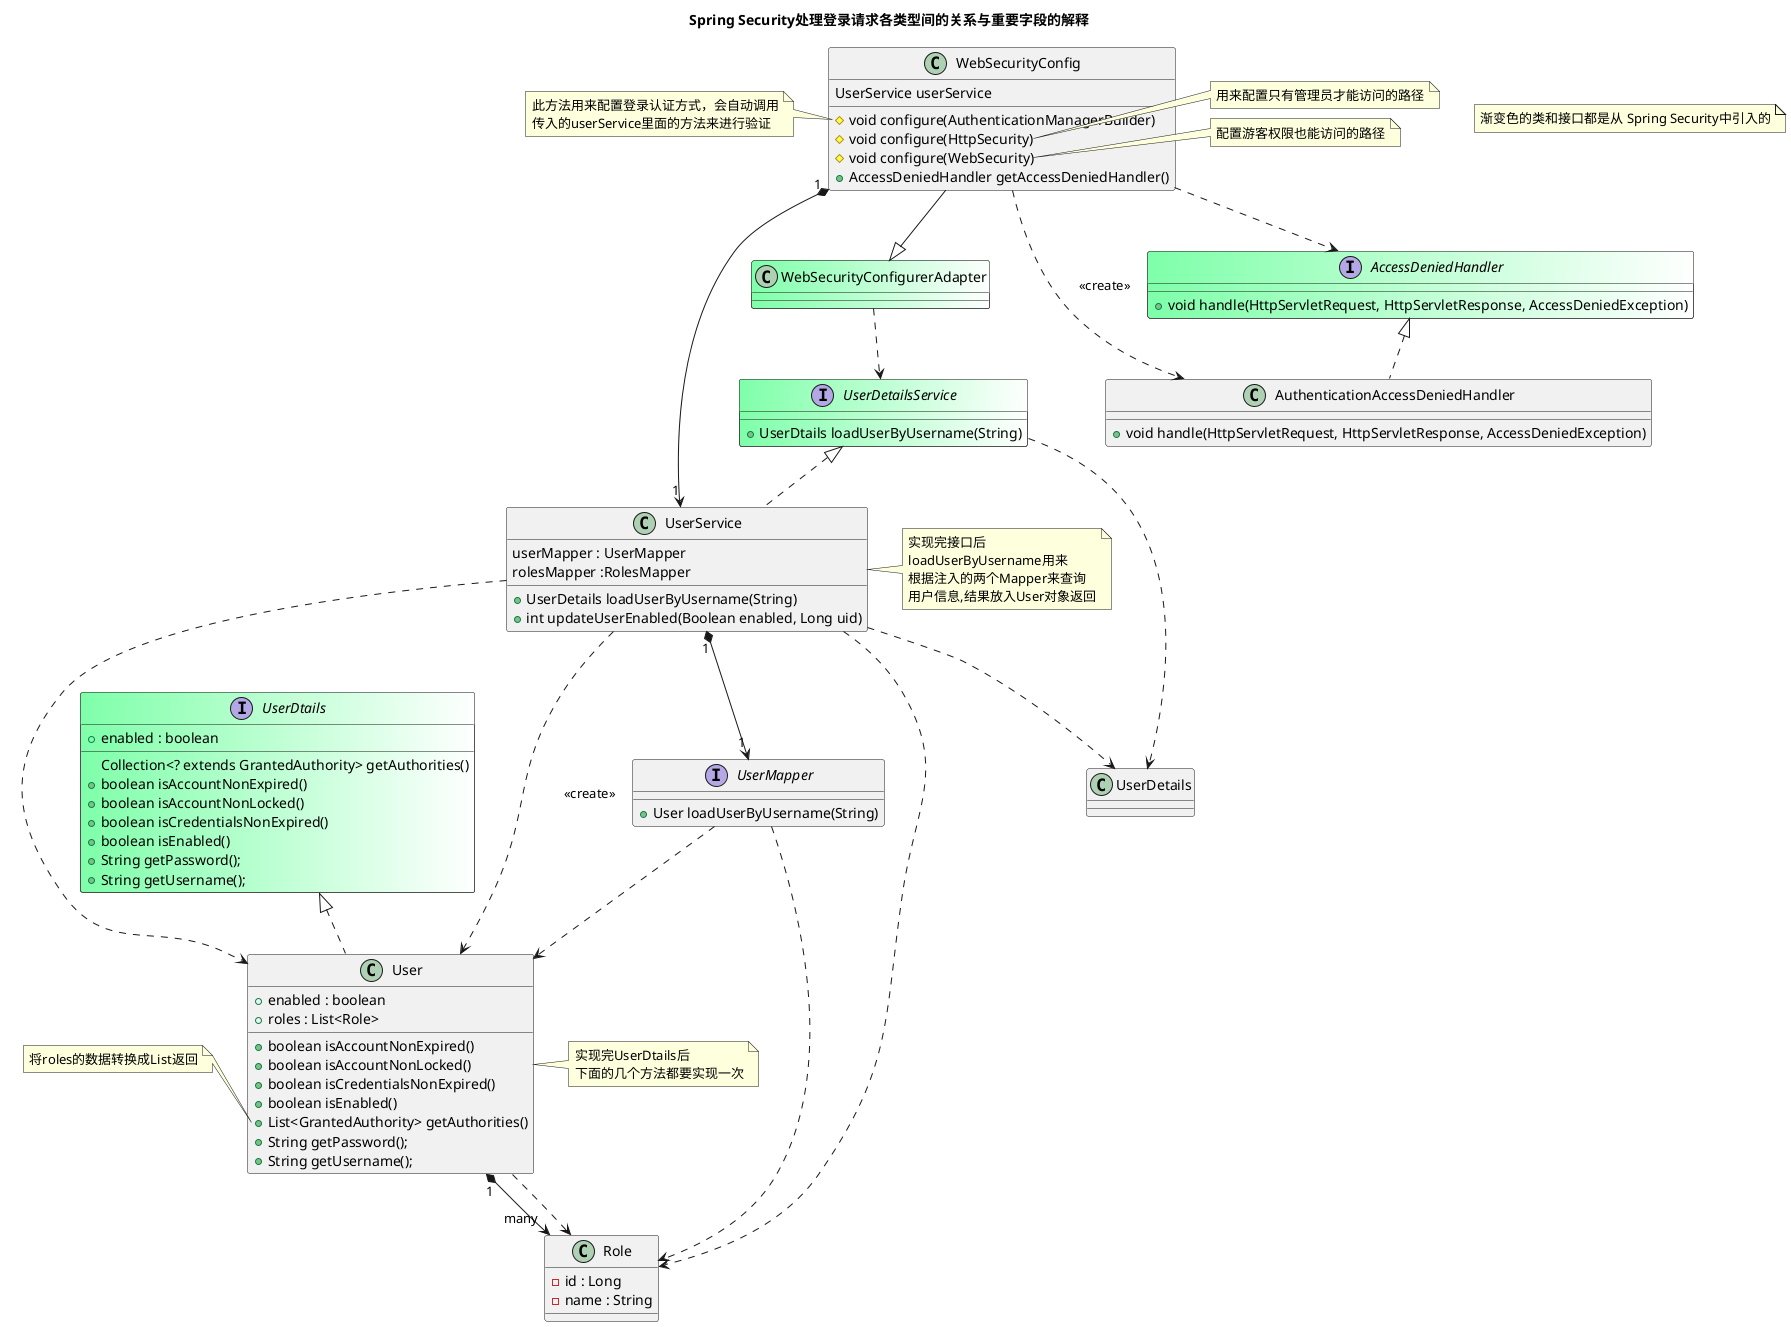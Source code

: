 @startuml
'https://plantuml.com/class-diagram
title Spring Security处理登录请求各类型间的关系与重要字段的解释
note “渐变色的类和接口都是从 Spring Security中引入的” as N1







interface UserDtails #back:7FFFAA|white;header:7FFFAA/white{
Collection<? extends GrantedAuthority> getAuthorities()
+enabled : boolean
+boolean isAccountNonExpired()
+boolean isAccountNonLocked()
+boolean isCredentialsNonExpired()
+boolean isEnabled()
+String getPassword();
+String getUsername();
}

class User implements UserDtails
User "1"*-->"many" Role
User ..> Role
class User {
+enabled : boolean
+roles : List<Role>
+boolean isAccountNonExpired()
+boolean isAccountNonLocked()
+boolean isCredentialsNonExpired()
+boolean isEnabled()
+List<GrantedAuthority> getAuthorities()
+String getPassword();
+String getUsername();
}
class User
note right:实现完UserDtails后\n下面的几个方法都要实现一次
note left of User::getAuthorities
  将roles的数据转换成List返回
end note


class UserService implements UserDetailsService
UserService ..> User
UserService ..> User :<<create>>
UserService ..> UserDetails
UserService "1"*-->"1" UserMapper
UserService ..> Role
class UserService {
userMapper : UserMapper
rolesMapper :RolesMapper
+UserDetails loadUserByUsername(String)
+int updateUserEnabled(Boolean enabled, Long uid)
}
class UserService
note right:实现完接口后\nloadUserByUsername用来\n根据注入的两个Mapper来查询\n用户信息,结果放入User对象返回



UserMapper ..> User
UserMapper ..> Role
interface UserMapper {
+User loadUserByUsername(String)
}


UserDetailsService ..> UserDetails
interface UserDetailsService #back:7FFFAA|white;header:7FFFAA/white {
+UserDtails loadUserByUsername(String)
}


WebSecurityConfigurerAdapter ..> UserDetailsService
class WebSecurityConfigurerAdapter #back:7FFFAA|white;header:7FFFAA/white{

}


class AuthenticationAccessDeniedHandler implements AccessDeniedHandler
class AuthenticationAccessDeniedHandler {
+void handle(HttpServletRequest, HttpServletResponse, AccessDeniedException)

}

interface AccessDeniedHandler #back:7FFFAA|white;header:7FFFAA/white{
+void handle(HttpServletRequest, HttpServletResponse, AccessDeniedException)
}


WebSecurityConfig "1"*-->"1" UserService
WebSecurityConfig --|> WebSecurityConfigurerAdapter
WebSecurityConfig ..> AuthenticationAccessDeniedHandler :<<create>>
WebSecurityConfig ..> AccessDeniedHandler
class WebSecurityConfig {
UserService userService
#void configure(AuthenticationManagerBuilder)
#void configure(HttpSecurity)
#void configure(WebSecurity)
+AccessDeniedHandler getAccessDeniedHandler()
}
note left of WebSecurityConfig::"configure(AuthenticationManagerBuilder)"
  此方法用来配置登录认证方式，会自动调用
  传入的userService里面的方法来进行验证
end note
note right of WebSecurityConfig::"configure(HttpSecurity)"
  用来配置只有管理员才能访问的路径
end note
note right of WebSecurityConfig::"configure(WebSecurity)"
  配置游客权限也能访问的路径
end note



class Role {
-id : Long
-name : String
}

@enduml